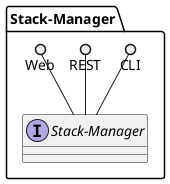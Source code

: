 @startuml

package "Stack-Manager" {
    interface "Stack-Manager" {

    }
    CLI ()-- "Stack-Manager"
    REST ()-- "Stack-Manager"
    Web ()-- "Stack-Manager"

}


@enduml
